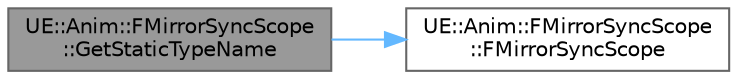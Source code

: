 digraph "UE::Anim::FMirrorSyncScope::GetStaticTypeName"
{
 // INTERACTIVE_SVG=YES
 // LATEX_PDF_SIZE
  bgcolor="transparent";
  edge [fontname=Helvetica,fontsize=10,labelfontname=Helvetica,labelfontsize=10];
  node [fontname=Helvetica,fontsize=10,shape=box,height=0.2,width=0.4];
  rankdir="LR";
  Node1 [id="Node000001",label="UE::Anim::FMirrorSyncScope\l::GetStaticTypeName",height=0.2,width=0.4,color="gray40", fillcolor="grey60", style="filled", fontcolor="black",tooltip=" "];
  Node1 -> Node2 [id="edge1_Node000001_Node000002",color="steelblue1",style="solid",tooltip=" "];
  Node2 [id="Node000002",label="UE::Anim::FMirrorSyncScope\l::FMirrorSyncScope",height=0.2,width=0.4,color="grey40", fillcolor="white", style="filled",URL="$d0/d24/classUE_1_1Anim_1_1FMirrorSyncScope.html#aea81dc7d83c23928d43a58954bac2f27",tooltip=" "];
}
